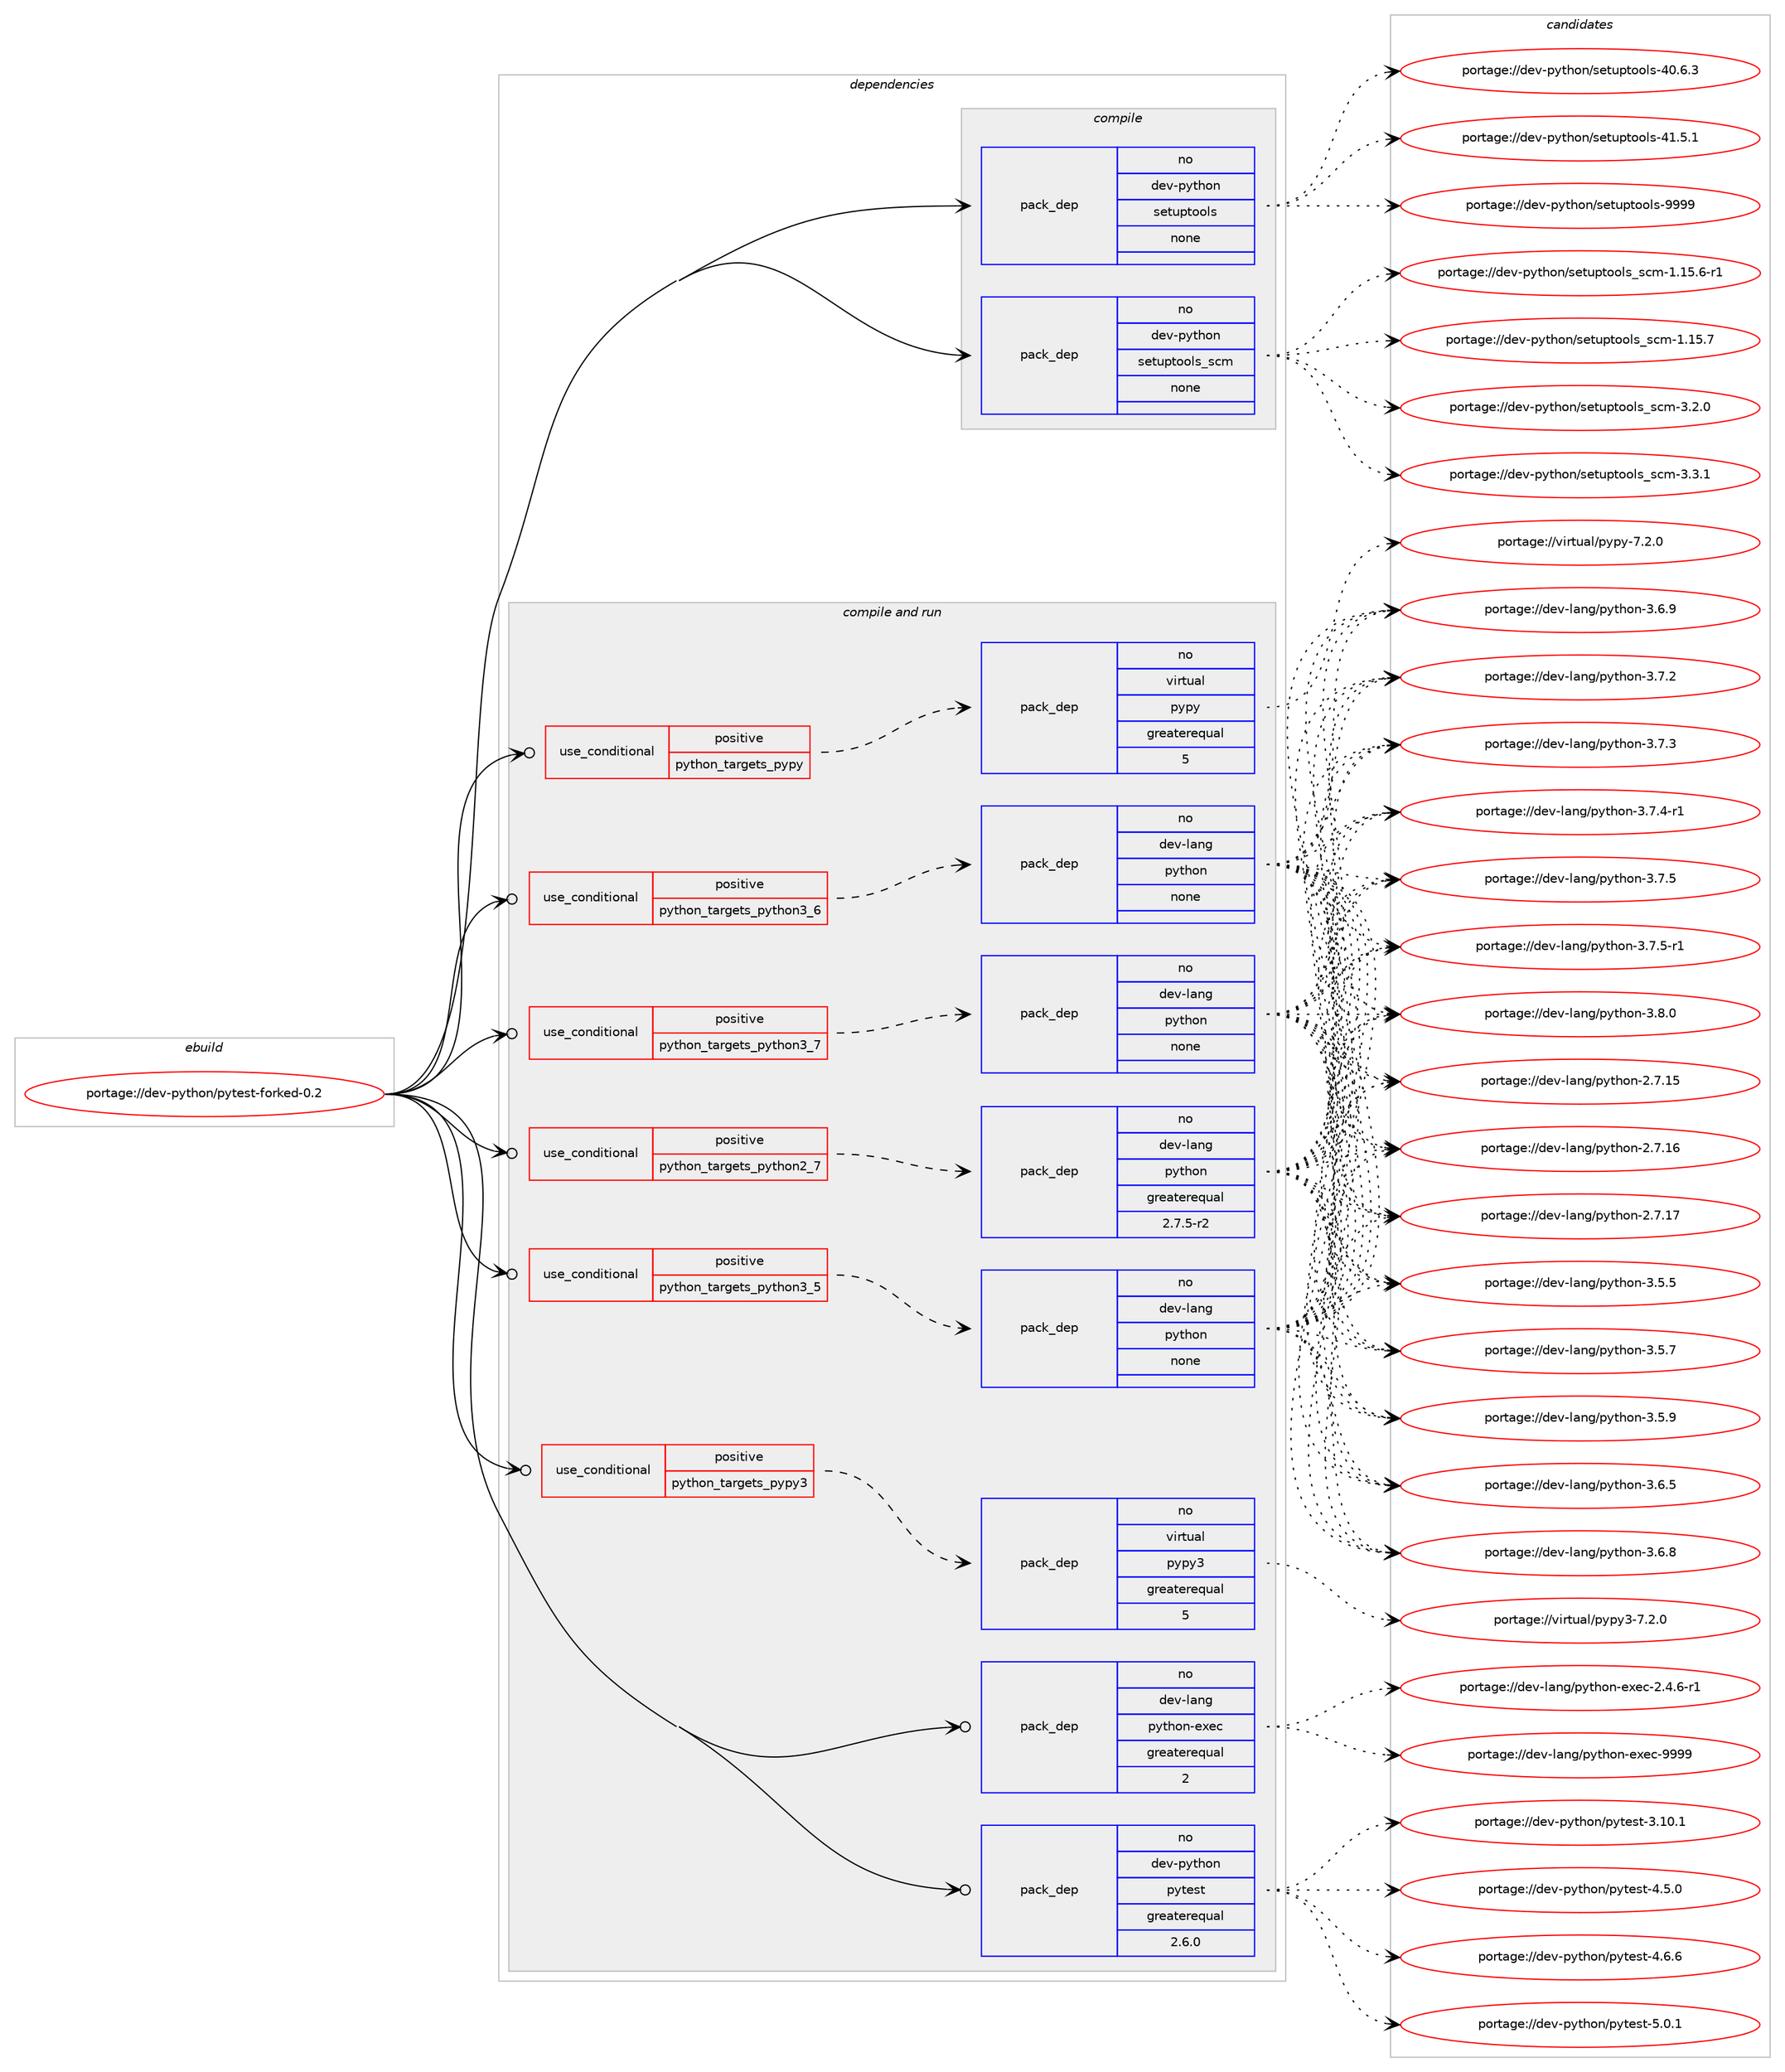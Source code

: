 digraph prolog {

# *************
# Graph options
# *************

newrank=true;
concentrate=true;
compound=true;
graph [rankdir=LR,fontname=Helvetica,fontsize=10,ranksep=1.5];#, ranksep=2.5, nodesep=0.2];
edge  [arrowhead=vee];
node  [fontname=Helvetica,fontsize=10];

# **********
# The ebuild
# **********

subgraph cluster_leftcol {
color=gray;
rank=same;
label=<<i>ebuild</i>>;
id [label="portage://dev-python/pytest-forked-0.2", color=red, width=4, href="../dev-python/pytest-forked-0.2.svg"];
}

# ****************
# The dependencies
# ****************

subgraph cluster_midcol {
color=gray;
label=<<i>dependencies</i>>;
subgraph cluster_compile {
fillcolor="#eeeeee";
style=filled;
label=<<i>compile</i>>;
subgraph pack124714 {
dependency164459 [label=<<TABLE BORDER="0" CELLBORDER="1" CELLSPACING="0" CELLPADDING="4" WIDTH="220"><TR><TD ROWSPAN="6" CELLPADDING="30">pack_dep</TD></TR><TR><TD WIDTH="110">no</TD></TR><TR><TD>dev-python</TD></TR><TR><TD>setuptools</TD></TR><TR><TD>none</TD></TR><TR><TD></TD></TR></TABLE>>, shape=none, color=blue];
}
id:e -> dependency164459:w [weight=20,style="solid",arrowhead="vee"];
subgraph pack124715 {
dependency164460 [label=<<TABLE BORDER="0" CELLBORDER="1" CELLSPACING="0" CELLPADDING="4" WIDTH="220"><TR><TD ROWSPAN="6" CELLPADDING="30">pack_dep</TD></TR><TR><TD WIDTH="110">no</TD></TR><TR><TD>dev-python</TD></TR><TR><TD>setuptools_scm</TD></TR><TR><TD>none</TD></TR><TR><TD></TD></TR></TABLE>>, shape=none, color=blue];
}
id:e -> dependency164460:w [weight=20,style="solid",arrowhead="vee"];
}
subgraph cluster_compileandrun {
fillcolor="#eeeeee";
style=filled;
label=<<i>compile and run</i>>;
subgraph cond36356 {
dependency164461 [label=<<TABLE BORDER="0" CELLBORDER="1" CELLSPACING="0" CELLPADDING="4"><TR><TD ROWSPAN="3" CELLPADDING="10">use_conditional</TD></TR><TR><TD>positive</TD></TR><TR><TD>python_targets_pypy</TD></TR></TABLE>>, shape=none, color=red];
subgraph pack124716 {
dependency164462 [label=<<TABLE BORDER="0" CELLBORDER="1" CELLSPACING="0" CELLPADDING="4" WIDTH="220"><TR><TD ROWSPAN="6" CELLPADDING="30">pack_dep</TD></TR><TR><TD WIDTH="110">no</TD></TR><TR><TD>virtual</TD></TR><TR><TD>pypy</TD></TR><TR><TD>greaterequal</TD></TR><TR><TD>5</TD></TR></TABLE>>, shape=none, color=blue];
}
dependency164461:e -> dependency164462:w [weight=20,style="dashed",arrowhead="vee"];
}
id:e -> dependency164461:w [weight=20,style="solid",arrowhead="odotvee"];
subgraph cond36357 {
dependency164463 [label=<<TABLE BORDER="0" CELLBORDER="1" CELLSPACING="0" CELLPADDING="4"><TR><TD ROWSPAN="3" CELLPADDING="10">use_conditional</TD></TR><TR><TD>positive</TD></TR><TR><TD>python_targets_pypy3</TD></TR></TABLE>>, shape=none, color=red];
subgraph pack124717 {
dependency164464 [label=<<TABLE BORDER="0" CELLBORDER="1" CELLSPACING="0" CELLPADDING="4" WIDTH="220"><TR><TD ROWSPAN="6" CELLPADDING="30">pack_dep</TD></TR><TR><TD WIDTH="110">no</TD></TR><TR><TD>virtual</TD></TR><TR><TD>pypy3</TD></TR><TR><TD>greaterequal</TD></TR><TR><TD>5</TD></TR></TABLE>>, shape=none, color=blue];
}
dependency164463:e -> dependency164464:w [weight=20,style="dashed",arrowhead="vee"];
}
id:e -> dependency164463:w [weight=20,style="solid",arrowhead="odotvee"];
subgraph cond36358 {
dependency164465 [label=<<TABLE BORDER="0" CELLBORDER="1" CELLSPACING="0" CELLPADDING="4"><TR><TD ROWSPAN="3" CELLPADDING="10">use_conditional</TD></TR><TR><TD>positive</TD></TR><TR><TD>python_targets_python2_7</TD></TR></TABLE>>, shape=none, color=red];
subgraph pack124718 {
dependency164466 [label=<<TABLE BORDER="0" CELLBORDER="1" CELLSPACING="0" CELLPADDING="4" WIDTH="220"><TR><TD ROWSPAN="6" CELLPADDING="30">pack_dep</TD></TR><TR><TD WIDTH="110">no</TD></TR><TR><TD>dev-lang</TD></TR><TR><TD>python</TD></TR><TR><TD>greaterequal</TD></TR><TR><TD>2.7.5-r2</TD></TR></TABLE>>, shape=none, color=blue];
}
dependency164465:e -> dependency164466:w [weight=20,style="dashed",arrowhead="vee"];
}
id:e -> dependency164465:w [weight=20,style="solid",arrowhead="odotvee"];
subgraph cond36359 {
dependency164467 [label=<<TABLE BORDER="0" CELLBORDER="1" CELLSPACING="0" CELLPADDING="4"><TR><TD ROWSPAN="3" CELLPADDING="10">use_conditional</TD></TR><TR><TD>positive</TD></TR><TR><TD>python_targets_python3_5</TD></TR></TABLE>>, shape=none, color=red];
subgraph pack124719 {
dependency164468 [label=<<TABLE BORDER="0" CELLBORDER="1" CELLSPACING="0" CELLPADDING="4" WIDTH="220"><TR><TD ROWSPAN="6" CELLPADDING="30">pack_dep</TD></TR><TR><TD WIDTH="110">no</TD></TR><TR><TD>dev-lang</TD></TR><TR><TD>python</TD></TR><TR><TD>none</TD></TR><TR><TD></TD></TR></TABLE>>, shape=none, color=blue];
}
dependency164467:e -> dependency164468:w [weight=20,style="dashed",arrowhead="vee"];
}
id:e -> dependency164467:w [weight=20,style="solid",arrowhead="odotvee"];
subgraph cond36360 {
dependency164469 [label=<<TABLE BORDER="0" CELLBORDER="1" CELLSPACING="0" CELLPADDING="4"><TR><TD ROWSPAN="3" CELLPADDING="10">use_conditional</TD></TR><TR><TD>positive</TD></TR><TR><TD>python_targets_python3_6</TD></TR></TABLE>>, shape=none, color=red];
subgraph pack124720 {
dependency164470 [label=<<TABLE BORDER="0" CELLBORDER="1" CELLSPACING="0" CELLPADDING="4" WIDTH="220"><TR><TD ROWSPAN="6" CELLPADDING="30">pack_dep</TD></TR><TR><TD WIDTH="110">no</TD></TR><TR><TD>dev-lang</TD></TR><TR><TD>python</TD></TR><TR><TD>none</TD></TR><TR><TD></TD></TR></TABLE>>, shape=none, color=blue];
}
dependency164469:e -> dependency164470:w [weight=20,style="dashed",arrowhead="vee"];
}
id:e -> dependency164469:w [weight=20,style="solid",arrowhead="odotvee"];
subgraph cond36361 {
dependency164471 [label=<<TABLE BORDER="0" CELLBORDER="1" CELLSPACING="0" CELLPADDING="4"><TR><TD ROWSPAN="3" CELLPADDING="10">use_conditional</TD></TR><TR><TD>positive</TD></TR><TR><TD>python_targets_python3_7</TD></TR></TABLE>>, shape=none, color=red];
subgraph pack124721 {
dependency164472 [label=<<TABLE BORDER="0" CELLBORDER="1" CELLSPACING="0" CELLPADDING="4" WIDTH="220"><TR><TD ROWSPAN="6" CELLPADDING="30">pack_dep</TD></TR><TR><TD WIDTH="110">no</TD></TR><TR><TD>dev-lang</TD></TR><TR><TD>python</TD></TR><TR><TD>none</TD></TR><TR><TD></TD></TR></TABLE>>, shape=none, color=blue];
}
dependency164471:e -> dependency164472:w [weight=20,style="dashed",arrowhead="vee"];
}
id:e -> dependency164471:w [weight=20,style="solid",arrowhead="odotvee"];
subgraph pack124722 {
dependency164473 [label=<<TABLE BORDER="0" CELLBORDER="1" CELLSPACING="0" CELLPADDING="4" WIDTH="220"><TR><TD ROWSPAN="6" CELLPADDING="30">pack_dep</TD></TR><TR><TD WIDTH="110">no</TD></TR><TR><TD>dev-lang</TD></TR><TR><TD>python-exec</TD></TR><TR><TD>greaterequal</TD></TR><TR><TD>2</TD></TR></TABLE>>, shape=none, color=blue];
}
id:e -> dependency164473:w [weight=20,style="solid",arrowhead="odotvee"];
subgraph pack124723 {
dependency164474 [label=<<TABLE BORDER="0" CELLBORDER="1" CELLSPACING="0" CELLPADDING="4" WIDTH="220"><TR><TD ROWSPAN="6" CELLPADDING="30">pack_dep</TD></TR><TR><TD WIDTH="110">no</TD></TR><TR><TD>dev-python</TD></TR><TR><TD>pytest</TD></TR><TR><TD>greaterequal</TD></TR><TR><TD>2.6.0</TD></TR></TABLE>>, shape=none, color=blue];
}
id:e -> dependency164474:w [weight=20,style="solid",arrowhead="odotvee"];
}
subgraph cluster_run {
fillcolor="#eeeeee";
style=filled;
label=<<i>run</i>>;
}
}

# **************
# The candidates
# **************

subgraph cluster_choices {
rank=same;
color=gray;
label=<<i>candidates</i>>;

subgraph choice124714 {
color=black;
nodesep=1;
choiceportage100101118451121211161041111104711510111611711211611111110811545524846544651 [label="portage://dev-python/setuptools-40.6.3", color=red, width=4,href="../dev-python/setuptools-40.6.3.svg"];
choiceportage100101118451121211161041111104711510111611711211611111110811545524946534649 [label="portage://dev-python/setuptools-41.5.1", color=red, width=4,href="../dev-python/setuptools-41.5.1.svg"];
choiceportage10010111845112121116104111110471151011161171121161111111081154557575757 [label="portage://dev-python/setuptools-9999", color=red, width=4,href="../dev-python/setuptools-9999.svg"];
dependency164459:e -> choiceportage100101118451121211161041111104711510111611711211611111110811545524846544651:w [style=dotted,weight="100"];
dependency164459:e -> choiceportage100101118451121211161041111104711510111611711211611111110811545524946534649:w [style=dotted,weight="100"];
dependency164459:e -> choiceportage10010111845112121116104111110471151011161171121161111111081154557575757:w [style=dotted,weight="100"];
}
subgraph choice124715 {
color=black;
nodesep=1;
choiceportage10010111845112121116104111110471151011161171121161111111081159511599109454946495346544511449 [label="portage://dev-python/setuptools_scm-1.15.6-r1", color=red, width=4,href="../dev-python/setuptools_scm-1.15.6-r1.svg"];
choiceportage1001011184511212111610411111047115101116117112116111111108115951159910945494649534655 [label="portage://dev-python/setuptools_scm-1.15.7", color=red, width=4,href="../dev-python/setuptools_scm-1.15.7.svg"];
choiceportage10010111845112121116104111110471151011161171121161111111081159511599109455146504648 [label="portage://dev-python/setuptools_scm-3.2.0", color=red, width=4,href="../dev-python/setuptools_scm-3.2.0.svg"];
choiceportage10010111845112121116104111110471151011161171121161111111081159511599109455146514649 [label="portage://dev-python/setuptools_scm-3.3.1", color=red, width=4,href="../dev-python/setuptools_scm-3.3.1.svg"];
dependency164460:e -> choiceportage10010111845112121116104111110471151011161171121161111111081159511599109454946495346544511449:w [style=dotted,weight="100"];
dependency164460:e -> choiceportage1001011184511212111610411111047115101116117112116111111108115951159910945494649534655:w [style=dotted,weight="100"];
dependency164460:e -> choiceportage10010111845112121116104111110471151011161171121161111111081159511599109455146504648:w [style=dotted,weight="100"];
dependency164460:e -> choiceportage10010111845112121116104111110471151011161171121161111111081159511599109455146514649:w [style=dotted,weight="100"];
}
subgraph choice124716 {
color=black;
nodesep=1;
choiceportage1181051141161179710847112121112121455546504648 [label="portage://virtual/pypy-7.2.0", color=red, width=4,href="../virtual/pypy-7.2.0.svg"];
dependency164462:e -> choiceportage1181051141161179710847112121112121455546504648:w [style=dotted,weight="100"];
}
subgraph choice124717 {
color=black;
nodesep=1;
choiceportage118105114116117971084711212111212151455546504648 [label="portage://virtual/pypy3-7.2.0", color=red, width=4,href="../virtual/pypy3-7.2.0.svg"];
dependency164464:e -> choiceportage118105114116117971084711212111212151455546504648:w [style=dotted,weight="100"];
}
subgraph choice124718 {
color=black;
nodesep=1;
choiceportage10010111845108971101034711212111610411111045504655464953 [label="portage://dev-lang/python-2.7.15", color=red, width=4,href="../dev-lang/python-2.7.15.svg"];
choiceportage10010111845108971101034711212111610411111045504655464954 [label="portage://dev-lang/python-2.7.16", color=red, width=4,href="../dev-lang/python-2.7.16.svg"];
choiceportage10010111845108971101034711212111610411111045504655464955 [label="portage://dev-lang/python-2.7.17", color=red, width=4,href="../dev-lang/python-2.7.17.svg"];
choiceportage100101118451089711010347112121116104111110455146534653 [label="portage://dev-lang/python-3.5.5", color=red, width=4,href="../dev-lang/python-3.5.5.svg"];
choiceportage100101118451089711010347112121116104111110455146534655 [label="portage://dev-lang/python-3.5.7", color=red, width=4,href="../dev-lang/python-3.5.7.svg"];
choiceportage100101118451089711010347112121116104111110455146534657 [label="portage://dev-lang/python-3.5.9", color=red, width=4,href="../dev-lang/python-3.5.9.svg"];
choiceportage100101118451089711010347112121116104111110455146544653 [label="portage://dev-lang/python-3.6.5", color=red, width=4,href="../dev-lang/python-3.6.5.svg"];
choiceportage100101118451089711010347112121116104111110455146544656 [label="portage://dev-lang/python-3.6.8", color=red, width=4,href="../dev-lang/python-3.6.8.svg"];
choiceportage100101118451089711010347112121116104111110455146544657 [label="portage://dev-lang/python-3.6.9", color=red, width=4,href="../dev-lang/python-3.6.9.svg"];
choiceportage100101118451089711010347112121116104111110455146554650 [label="portage://dev-lang/python-3.7.2", color=red, width=4,href="../dev-lang/python-3.7.2.svg"];
choiceportage100101118451089711010347112121116104111110455146554651 [label="portage://dev-lang/python-3.7.3", color=red, width=4,href="../dev-lang/python-3.7.3.svg"];
choiceportage1001011184510897110103471121211161041111104551465546524511449 [label="portage://dev-lang/python-3.7.4-r1", color=red, width=4,href="../dev-lang/python-3.7.4-r1.svg"];
choiceportage100101118451089711010347112121116104111110455146554653 [label="portage://dev-lang/python-3.7.5", color=red, width=4,href="../dev-lang/python-3.7.5.svg"];
choiceportage1001011184510897110103471121211161041111104551465546534511449 [label="portage://dev-lang/python-3.7.5-r1", color=red, width=4,href="../dev-lang/python-3.7.5-r1.svg"];
choiceportage100101118451089711010347112121116104111110455146564648 [label="portage://dev-lang/python-3.8.0", color=red, width=4,href="../dev-lang/python-3.8.0.svg"];
dependency164466:e -> choiceportage10010111845108971101034711212111610411111045504655464953:w [style=dotted,weight="100"];
dependency164466:e -> choiceportage10010111845108971101034711212111610411111045504655464954:w [style=dotted,weight="100"];
dependency164466:e -> choiceportage10010111845108971101034711212111610411111045504655464955:w [style=dotted,weight="100"];
dependency164466:e -> choiceportage100101118451089711010347112121116104111110455146534653:w [style=dotted,weight="100"];
dependency164466:e -> choiceportage100101118451089711010347112121116104111110455146534655:w [style=dotted,weight="100"];
dependency164466:e -> choiceportage100101118451089711010347112121116104111110455146534657:w [style=dotted,weight="100"];
dependency164466:e -> choiceportage100101118451089711010347112121116104111110455146544653:w [style=dotted,weight="100"];
dependency164466:e -> choiceportage100101118451089711010347112121116104111110455146544656:w [style=dotted,weight="100"];
dependency164466:e -> choiceportage100101118451089711010347112121116104111110455146544657:w [style=dotted,weight="100"];
dependency164466:e -> choiceportage100101118451089711010347112121116104111110455146554650:w [style=dotted,weight="100"];
dependency164466:e -> choiceportage100101118451089711010347112121116104111110455146554651:w [style=dotted,weight="100"];
dependency164466:e -> choiceportage1001011184510897110103471121211161041111104551465546524511449:w [style=dotted,weight="100"];
dependency164466:e -> choiceportage100101118451089711010347112121116104111110455146554653:w [style=dotted,weight="100"];
dependency164466:e -> choiceportage1001011184510897110103471121211161041111104551465546534511449:w [style=dotted,weight="100"];
dependency164466:e -> choiceportage100101118451089711010347112121116104111110455146564648:w [style=dotted,weight="100"];
}
subgraph choice124719 {
color=black;
nodesep=1;
choiceportage10010111845108971101034711212111610411111045504655464953 [label="portage://dev-lang/python-2.7.15", color=red, width=4,href="../dev-lang/python-2.7.15.svg"];
choiceportage10010111845108971101034711212111610411111045504655464954 [label="portage://dev-lang/python-2.7.16", color=red, width=4,href="../dev-lang/python-2.7.16.svg"];
choiceportage10010111845108971101034711212111610411111045504655464955 [label="portage://dev-lang/python-2.7.17", color=red, width=4,href="../dev-lang/python-2.7.17.svg"];
choiceportage100101118451089711010347112121116104111110455146534653 [label="portage://dev-lang/python-3.5.5", color=red, width=4,href="../dev-lang/python-3.5.5.svg"];
choiceportage100101118451089711010347112121116104111110455146534655 [label="portage://dev-lang/python-3.5.7", color=red, width=4,href="../dev-lang/python-3.5.7.svg"];
choiceportage100101118451089711010347112121116104111110455146534657 [label="portage://dev-lang/python-3.5.9", color=red, width=4,href="../dev-lang/python-3.5.9.svg"];
choiceportage100101118451089711010347112121116104111110455146544653 [label="portage://dev-lang/python-3.6.5", color=red, width=4,href="../dev-lang/python-3.6.5.svg"];
choiceportage100101118451089711010347112121116104111110455146544656 [label="portage://dev-lang/python-3.6.8", color=red, width=4,href="../dev-lang/python-3.6.8.svg"];
choiceportage100101118451089711010347112121116104111110455146544657 [label="portage://dev-lang/python-3.6.9", color=red, width=4,href="../dev-lang/python-3.6.9.svg"];
choiceportage100101118451089711010347112121116104111110455146554650 [label="portage://dev-lang/python-3.7.2", color=red, width=4,href="../dev-lang/python-3.7.2.svg"];
choiceportage100101118451089711010347112121116104111110455146554651 [label="portage://dev-lang/python-3.7.3", color=red, width=4,href="../dev-lang/python-3.7.3.svg"];
choiceportage1001011184510897110103471121211161041111104551465546524511449 [label="portage://dev-lang/python-3.7.4-r1", color=red, width=4,href="../dev-lang/python-3.7.4-r1.svg"];
choiceportage100101118451089711010347112121116104111110455146554653 [label="portage://dev-lang/python-3.7.5", color=red, width=4,href="../dev-lang/python-3.7.5.svg"];
choiceportage1001011184510897110103471121211161041111104551465546534511449 [label="portage://dev-lang/python-3.7.5-r1", color=red, width=4,href="../dev-lang/python-3.7.5-r1.svg"];
choiceportage100101118451089711010347112121116104111110455146564648 [label="portage://dev-lang/python-3.8.0", color=red, width=4,href="../dev-lang/python-3.8.0.svg"];
dependency164468:e -> choiceportage10010111845108971101034711212111610411111045504655464953:w [style=dotted,weight="100"];
dependency164468:e -> choiceportage10010111845108971101034711212111610411111045504655464954:w [style=dotted,weight="100"];
dependency164468:e -> choiceportage10010111845108971101034711212111610411111045504655464955:w [style=dotted,weight="100"];
dependency164468:e -> choiceportage100101118451089711010347112121116104111110455146534653:w [style=dotted,weight="100"];
dependency164468:e -> choiceportage100101118451089711010347112121116104111110455146534655:w [style=dotted,weight="100"];
dependency164468:e -> choiceportage100101118451089711010347112121116104111110455146534657:w [style=dotted,weight="100"];
dependency164468:e -> choiceportage100101118451089711010347112121116104111110455146544653:w [style=dotted,weight="100"];
dependency164468:e -> choiceportage100101118451089711010347112121116104111110455146544656:w [style=dotted,weight="100"];
dependency164468:e -> choiceportage100101118451089711010347112121116104111110455146544657:w [style=dotted,weight="100"];
dependency164468:e -> choiceportage100101118451089711010347112121116104111110455146554650:w [style=dotted,weight="100"];
dependency164468:e -> choiceportage100101118451089711010347112121116104111110455146554651:w [style=dotted,weight="100"];
dependency164468:e -> choiceportage1001011184510897110103471121211161041111104551465546524511449:w [style=dotted,weight="100"];
dependency164468:e -> choiceportage100101118451089711010347112121116104111110455146554653:w [style=dotted,weight="100"];
dependency164468:e -> choiceportage1001011184510897110103471121211161041111104551465546534511449:w [style=dotted,weight="100"];
dependency164468:e -> choiceportage100101118451089711010347112121116104111110455146564648:w [style=dotted,weight="100"];
}
subgraph choice124720 {
color=black;
nodesep=1;
choiceportage10010111845108971101034711212111610411111045504655464953 [label="portage://dev-lang/python-2.7.15", color=red, width=4,href="../dev-lang/python-2.7.15.svg"];
choiceportage10010111845108971101034711212111610411111045504655464954 [label="portage://dev-lang/python-2.7.16", color=red, width=4,href="../dev-lang/python-2.7.16.svg"];
choiceportage10010111845108971101034711212111610411111045504655464955 [label="portage://dev-lang/python-2.7.17", color=red, width=4,href="../dev-lang/python-2.7.17.svg"];
choiceportage100101118451089711010347112121116104111110455146534653 [label="portage://dev-lang/python-3.5.5", color=red, width=4,href="../dev-lang/python-3.5.5.svg"];
choiceportage100101118451089711010347112121116104111110455146534655 [label="portage://dev-lang/python-3.5.7", color=red, width=4,href="../dev-lang/python-3.5.7.svg"];
choiceportage100101118451089711010347112121116104111110455146534657 [label="portage://dev-lang/python-3.5.9", color=red, width=4,href="../dev-lang/python-3.5.9.svg"];
choiceportage100101118451089711010347112121116104111110455146544653 [label="portage://dev-lang/python-3.6.5", color=red, width=4,href="../dev-lang/python-3.6.5.svg"];
choiceportage100101118451089711010347112121116104111110455146544656 [label="portage://dev-lang/python-3.6.8", color=red, width=4,href="../dev-lang/python-3.6.8.svg"];
choiceportage100101118451089711010347112121116104111110455146544657 [label="portage://dev-lang/python-3.6.9", color=red, width=4,href="../dev-lang/python-3.6.9.svg"];
choiceportage100101118451089711010347112121116104111110455146554650 [label="portage://dev-lang/python-3.7.2", color=red, width=4,href="../dev-lang/python-3.7.2.svg"];
choiceportage100101118451089711010347112121116104111110455146554651 [label="portage://dev-lang/python-3.7.3", color=red, width=4,href="../dev-lang/python-3.7.3.svg"];
choiceportage1001011184510897110103471121211161041111104551465546524511449 [label="portage://dev-lang/python-3.7.4-r1", color=red, width=4,href="../dev-lang/python-3.7.4-r1.svg"];
choiceportage100101118451089711010347112121116104111110455146554653 [label="portage://dev-lang/python-3.7.5", color=red, width=4,href="../dev-lang/python-3.7.5.svg"];
choiceportage1001011184510897110103471121211161041111104551465546534511449 [label="portage://dev-lang/python-3.7.5-r1", color=red, width=4,href="../dev-lang/python-3.7.5-r1.svg"];
choiceportage100101118451089711010347112121116104111110455146564648 [label="portage://dev-lang/python-3.8.0", color=red, width=4,href="../dev-lang/python-3.8.0.svg"];
dependency164470:e -> choiceportage10010111845108971101034711212111610411111045504655464953:w [style=dotted,weight="100"];
dependency164470:e -> choiceportage10010111845108971101034711212111610411111045504655464954:w [style=dotted,weight="100"];
dependency164470:e -> choiceportage10010111845108971101034711212111610411111045504655464955:w [style=dotted,weight="100"];
dependency164470:e -> choiceportage100101118451089711010347112121116104111110455146534653:w [style=dotted,weight="100"];
dependency164470:e -> choiceportage100101118451089711010347112121116104111110455146534655:w [style=dotted,weight="100"];
dependency164470:e -> choiceportage100101118451089711010347112121116104111110455146534657:w [style=dotted,weight="100"];
dependency164470:e -> choiceportage100101118451089711010347112121116104111110455146544653:w [style=dotted,weight="100"];
dependency164470:e -> choiceportage100101118451089711010347112121116104111110455146544656:w [style=dotted,weight="100"];
dependency164470:e -> choiceportage100101118451089711010347112121116104111110455146544657:w [style=dotted,weight="100"];
dependency164470:e -> choiceportage100101118451089711010347112121116104111110455146554650:w [style=dotted,weight="100"];
dependency164470:e -> choiceportage100101118451089711010347112121116104111110455146554651:w [style=dotted,weight="100"];
dependency164470:e -> choiceportage1001011184510897110103471121211161041111104551465546524511449:w [style=dotted,weight="100"];
dependency164470:e -> choiceportage100101118451089711010347112121116104111110455146554653:w [style=dotted,weight="100"];
dependency164470:e -> choiceportage1001011184510897110103471121211161041111104551465546534511449:w [style=dotted,weight="100"];
dependency164470:e -> choiceportage100101118451089711010347112121116104111110455146564648:w [style=dotted,weight="100"];
}
subgraph choice124721 {
color=black;
nodesep=1;
choiceportage10010111845108971101034711212111610411111045504655464953 [label="portage://dev-lang/python-2.7.15", color=red, width=4,href="../dev-lang/python-2.7.15.svg"];
choiceportage10010111845108971101034711212111610411111045504655464954 [label="portage://dev-lang/python-2.7.16", color=red, width=4,href="../dev-lang/python-2.7.16.svg"];
choiceportage10010111845108971101034711212111610411111045504655464955 [label="portage://dev-lang/python-2.7.17", color=red, width=4,href="../dev-lang/python-2.7.17.svg"];
choiceportage100101118451089711010347112121116104111110455146534653 [label="portage://dev-lang/python-3.5.5", color=red, width=4,href="../dev-lang/python-3.5.5.svg"];
choiceportage100101118451089711010347112121116104111110455146534655 [label="portage://dev-lang/python-3.5.7", color=red, width=4,href="../dev-lang/python-3.5.7.svg"];
choiceportage100101118451089711010347112121116104111110455146534657 [label="portage://dev-lang/python-3.5.9", color=red, width=4,href="../dev-lang/python-3.5.9.svg"];
choiceportage100101118451089711010347112121116104111110455146544653 [label="portage://dev-lang/python-3.6.5", color=red, width=4,href="../dev-lang/python-3.6.5.svg"];
choiceportage100101118451089711010347112121116104111110455146544656 [label="portage://dev-lang/python-3.6.8", color=red, width=4,href="../dev-lang/python-3.6.8.svg"];
choiceportage100101118451089711010347112121116104111110455146544657 [label="portage://dev-lang/python-3.6.9", color=red, width=4,href="../dev-lang/python-3.6.9.svg"];
choiceportage100101118451089711010347112121116104111110455146554650 [label="portage://dev-lang/python-3.7.2", color=red, width=4,href="../dev-lang/python-3.7.2.svg"];
choiceportage100101118451089711010347112121116104111110455146554651 [label="portage://dev-lang/python-3.7.3", color=red, width=4,href="../dev-lang/python-3.7.3.svg"];
choiceportage1001011184510897110103471121211161041111104551465546524511449 [label="portage://dev-lang/python-3.7.4-r1", color=red, width=4,href="../dev-lang/python-3.7.4-r1.svg"];
choiceportage100101118451089711010347112121116104111110455146554653 [label="portage://dev-lang/python-3.7.5", color=red, width=4,href="../dev-lang/python-3.7.5.svg"];
choiceportage1001011184510897110103471121211161041111104551465546534511449 [label="portage://dev-lang/python-3.7.5-r1", color=red, width=4,href="../dev-lang/python-3.7.5-r1.svg"];
choiceportage100101118451089711010347112121116104111110455146564648 [label="portage://dev-lang/python-3.8.0", color=red, width=4,href="../dev-lang/python-3.8.0.svg"];
dependency164472:e -> choiceportage10010111845108971101034711212111610411111045504655464953:w [style=dotted,weight="100"];
dependency164472:e -> choiceportage10010111845108971101034711212111610411111045504655464954:w [style=dotted,weight="100"];
dependency164472:e -> choiceportage10010111845108971101034711212111610411111045504655464955:w [style=dotted,weight="100"];
dependency164472:e -> choiceportage100101118451089711010347112121116104111110455146534653:w [style=dotted,weight="100"];
dependency164472:e -> choiceportage100101118451089711010347112121116104111110455146534655:w [style=dotted,weight="100"];
dependency164472:e -> choiceportage100101118451089711010347112121116104111110455146534657:w [style=dotted,weight="100"];
dependency164472:e -> choiceportage100101118451089711010347112121116104111110455146544653:w [style=dotted,weight="100"];
dependency164472:e -> choiceportage100101118451089711010347112121116104111110455146544656:w [style=dotted,weight="100"];
dependency164472:e -> choiceportage100101118451089711010347112121116104111110455146544657:w [style=dotted,weight="100"];
dependency164472:e -> choiceportage100101118451089711010347112121116104111110455146554650:w [style=dotted,weight="100"];
dependency164472:e -> choiceportage100101118451089711010347112121116104111110455146554651:w [style=dotted,weight="100"];
dependency164472:e -> choiceportage1001011184510897110103471121211161041111104551465546524511449:w [style=dotted,weight="100"];
dependency164472:e -> choiceportage100101118451089711010347112121116104111110455146554653:w [style=dotted,weight="100"];
dependency164472:e -> choiceportage1001011184510897110103471121211161041111104551465546534511449:w [style=dotted,weight="100"];
dependency164472:e -> choiceportage100101118451089711010347112121116104111110455146564648:w [style=dotted,weight="100"];
}
subgraph choice124722 {
color=black;
nodesep=1;
choiceportage10010111845108971101034711212111610411111045101120101994550465246544511449 [label="portage://dev-lang/python-exec-2.4.6-r1", color=red, width=4,href="../dev-lang/python-exec-2.4.6-r1.svg"];
choiceportage10010111845108971101034711212111610411111045101120101994557575757 [label="portage://dev-lang/python-exec-9999", color=red, width=4,href="../dev-lang/python-exec-9999.svg"];
dependency164473:e -> choiceportage10010111845108971101034711212111610411111045101120101994550465246544511449:w [style=dotted,weight="100"];
dependency164473:e -> choiceportage10010111845108971101034711212111610411111045101120101994557575757:w [style=dotted,weight="100"];
}
subgraph choice124723 {
color=black;
nodesep=1;
choiceportage100101118451121211161041111104711212111610111511645514649484649 [label="portage://dev-python/pytest-3.10.1", color=red, width=4,href="../dev-python/pytest-3.10.1.svg"];
choiceportage1001011184511212111610411111047112121116101115116455246534648 [label="portage://dev-python/pytest-4.5.0", color=red, width=4,href="../dev-python/pytest-4.5.0.svg"];
choiceportage1001011184511212111610411111047112121116101115116455246544654 [label="portage://dev-python/pytest-4.6.6", color=red, width=4,href="../dev-python/pytest-4.6.6.svg"];
choiceportage1001011184511212111610411111047112121116101115116455346484649 [label="portage://dev-python/pytest-5.0.1", color=red, width=4,href="../dev-python/pytest-5.0.1.svg"];
dependency164474:e -> choiceportage100101118451121211161041111104711212111610111511645514649484649:w [style=dotted,weight="100"];
dependency164474:e -> choiceportage1001011184511212111610411111047112121116101115116455246534648:w [style=dotted,weight="100"];
dependency164474:e -> choiceportage1001011184511212111610411111047112121116101115116455246544654:w [style=dotted,weight="100"];
dependency164474:e -> choiceportage1001011184511212111610411111047112121116101115116455346484649:w [style=dotted,weight="100"];
}
}

}
